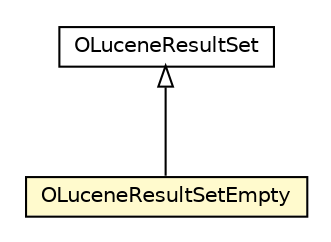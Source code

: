 #!/usr/local/bin/dot
#
# Class diagram 
# Generated by UMLGraph version R5_6-24-gf6e263 (http://www.umlgraph.org/)
#

digraph G {
	edge [fontname="Helvetica",fontsize=10,labelfontname="Helvetica",labelfontsize=10];
	node [fontname="Helvetica",fontsize=10,shape=plaintext];
	nodesep=0.25;
	ranksep=0.5;
	// com.orientechnologies.lucene.collections.OLuceneResultSetEmpty
	c4405515 [label=<<table title="com.orientechnologies.lucene.collections.OLuceneResultSetEmpty" border="0" cellborder="1" cellspacing="0" cellpadding="2" port="p" bgcolor="lemonChiffon" href="./OLuceneResultSetEmpty.html">
		<tr><td><table border="0" cellspacing="0" cellpadding="1">
<tr><td align="center" balign="center"> OLuceneResultSetEmpty </td></tr>
		</table></td></tr>
		</table>>, URL="./OLuceneResultSetEmpty.html", fontname="Helvetica", fontcolor="black", fontsize=10.0];
	// com.orientechnologies.lucene.collections.OLuceneResultSet
	c4405517 [label=<<table title="com.orientechnologies.lucene.collections.OLuceneResultSet" border="0" cellborder="1" cellspacing="0" cellpadding="2" port="p" href="./OLuceneResultSet.html">
		<tr><td><table border="0" cellspacing="0" cellpadding="1">
<tr><td align="center" balign="center"> OLuceneResultSet </td></tr>
		</table></td></tr>
		</table>>, URL="./OLuceneResultSet.html", fontname="Helvetica", fontcolor="black", fontsize=10.0];
	//com.orientechnologies.lucene.collections.OLuceneResultSetEmpty extends com.orientechnologies.lucene.collections.OLuceneResultSet
	c4405517:p -> c4405515:p [dir=back,arrowtail=empty];
}

